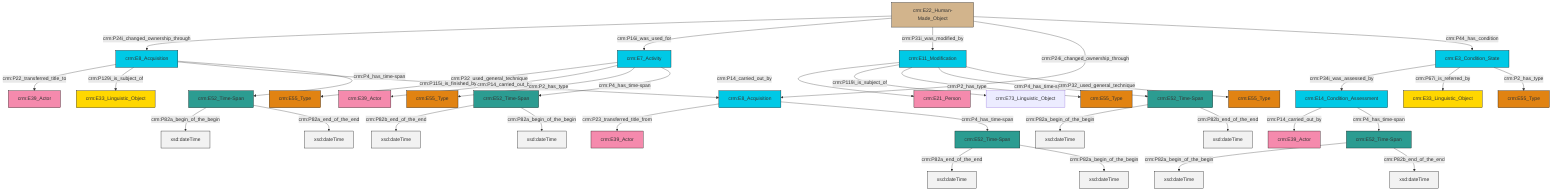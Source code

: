 graph TD
classDef Literal fill:#f2f2f2,stroke:#000000;
classDef CRM_Entity fill:#FFFFFF,stroke:#000000;
classDef Temporal_Entity fill:#00C9E6, stroke:#000000;
classDef Type fill:#E18312, stroke:#000000;
classDef Time-Span fill:#2C9C91, stroke:#000000;
classDef Appellation fill:#FFEB7F, stroke:#000000;
classDef Place fill:#008836, stroke:#000000;
classDef Persistent_Item fill:#B266B2, stroke:#000000;
classDef Conceptual_Object fill:#FFD700, stroke:#000000;
classDef Physical_Thing fill:#D2B48C, stroke:#000000;
classDef Actor fill:#f58aad, stroke:#000000;
classDef PC_Classes fill:#4ce600, stroke:#000000;
classDef Multi fill:#cccccc,stroke:#000000;

0["crm:E22_Human-Made_Object"]:::Physical_Thing -->|crm:P24i_changed_ownership_through| 1["crm:E8_Acquisition"]:::Temporal_Entity
4["crm:E11_Modification"]:::Temporal_Entity -->|crm:P14_carried_out_by| 5["crm:E21_Person"]:::Actor
6["crm:E3_Condition_State"]:::Temporal_Entity -->|crm:P34i_was_assessed_by| 12["crm:E14_Condition_Assessment"]:::Temporal_Entity
4["crm:E11_Modification"]:::Temporal_Entity -->|crm:P119i_is_subject_of| 13["crm:E73_Linguistic_Object"]:::Default
0["crm:E22_Human-Made_Object"]:::Physical_Thing -->|crm:P16i_was_used_for| 8["crm:E7_Activity"]:::Temporal_Entity
14["crm:E8_Acquisition"]:::Temporal_Entity -->|crm:P23_transferred_title_from| 15["crm:E39_Actor"]:::Actor
6["crm:E3_Condition_State"]:::Temporal_Entity -->|crm:P67i_is_referred_by| 10["crm:E33_Linguistic_Object"]:::Conceptual_Object
12["crm:E14_Condition_Assessment"]:::Temporal_Entity -->|crm:P14_carried_out_by| 17["crm:E39_Actor"]:::Actor
18["crm:E52_Time-Span"]:::Time-Span -->|crm:P82a_end_of_the_end| 19[xsd:dateTime]:::Literal
6["crm:E3_Condition_State"]:::Temporal_Entity -->|crm:P2_has_type| 23["crm:E55_Type"]:::Type
24["crm:E52_Time-Span"]:::Time-Span -->|crm:P82a_begin_of_the_begin| 25[xsd:dateTime]:::Literal
31["crm:E52_Time-Span"]:::Time-Span -->|crm:P82a_begin_of_the_begin| 32[xsd:dateTime]:::Literal
24["crm:E52_Time-Span"]:::Time-Span -->|crm:P82b_end_of_the_end| 33[xsd:dateTime]:::Literal
0["crm:E22_Human-Made_Object"]:::Physical_Thing -->|crm:P31i_was_modified_by| 4["crm:E11_Modification"]:::Temporal_Entity
8["crm:E7_Activity"]:::Temporal_Entity -->|crm:P32_used_general_technique| 2["crm:E55_Type"]:::Type
0["crm:E22_Human-Made_Object"]:::Physical_Thing -->|crm:P24i_changed_ownership_through| 14["crm:E8_Acquisition"]:::Temporal_Entity
1["crm:E8_Acquisition"]:::Temporal_Entity -->|crm:P22_transferred_title_to| 37["crm:E39_Actor"]:::Actor
4["crm:E11_Modification"]:::Temporal_Entity -->|crm:P2_has_type| 39["crm:E55_Type"]:::Type
1["crm:E8_Acquisition"]:::Temporal_Entity -->|crm:P129i_is_subject_of| 35["crm:E33_Linguistic_Object"]:::Conceptual_Object
40["crm:E52_Time-Span"]:::Time-Span -->|crm:P82b_end_of_the_end| 46[xsd:dateTime]:::Literal
1["crm:E8_Acquisition"]:::Temporal_Entity -->|crm:P115i_is_finished_by| 14["crm:E8_Acquisition"]:::Temporal_Entity
4["crm:E11_Modification"]:::Temporal_Entity -->|crm:P4_has_time-span| 20["crm:E52_Time-Span"]:::Time-Span
1["crm:E8_Acquisition"]:::Temporal_Entity -->|crm:P4_has_time-span| 31["crm:E52_Time-Span"]:::Time-Span
20["crm:E52_Time-Span"]:::Time-Span -->|crm:P82a_begin_of_the_begin| 47[xsd:dateTime]:::Literal
8["crm:E7_Activity"]:::Temporal_Entity -->|crm:P14_carried_out_by| 29["crm:E39_Actor"]:::Actor
31["crm:E52_Time-Span"]:::Time-Span -->|crm:P82a_end_of_the_end| 50[xsd:dateTime]:::Literal
20["crm:E52_Time-Span"]:::Time-Span -->|crm:P82b_end_of_the_end| 51[xsd:dateTime]:::Literal
40["crm:E52_Time-Span"]:::Time-Span -->|crm:P82a_begin_of_the_begin| 52[xsd:dateTime]:::Literal
18["crm:E52_Time-Span"]:::Time-Span -->|crm:P82a_begin_of_the_begin| 53[xsd:dateTime]:::Literal
0["crm:E22_Human-Made_Object"]:::Physical_Thing -->|crm:P44_has_condition| 6["crm:E3_Condition_State"]:::Temporal_Entity
4["crm:E11_Modification"]:::Temporal_Entity -->|crm:P32_used_general_technique| 54["crm:E55_Type"]:::Type
8["crm:E7_Activity"]:::Temporal_Entity -->|crm:P2_has_type| 56["crm:E55_Type"]:::Type
12["crm:E14_Condition_Assessment"]:::Temporal_Entity -->|crm:P4_has_time-span| 24["crm:E52_Time-Span"]:::Time-Span
8["crm:E7_Activity"]:::Temporal_Entity -->|crm:P4_has_time-span| 40["crm:E52_Time-Span"]:::Time-Span
14["crm:E8_Acquisition"]:::Temporal_Entity -->|crm:P4_has_time-span| 18["crm:E52_Time-Span"]:::Time-Span